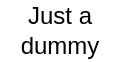 <mxfile version="20.8.10" type="device"><diagram name="Page-1" id="OciQfADGTCGTyEf1Vfwa"><mxGraphModel dx="2074" dy="1214" grid="1" gridSize="10" guides="1" tooltips="1" connect="1" arrows="1" fold="1" page="1" pageScale="1" pageWidth="827" pageHeight="1169" math="0" shadow="0"><root><mxCell id="0"/><mxCell id="1" parent="0"/><mxCell id="doQ3jCz9mYC1cP0sUV8I-1" value="Just a dummy" style="text;html=1;strokeColor=none;fillColor=none;align=center;verticalAlign=middle;whiteSpace=wrap;rounded=0;" vertex="1" parent="1"><mxGeometry x="380" y="600" width="60" height="30" as="geometry"/></mxCell></root></mxGraphModel></diagram></mxfile>
